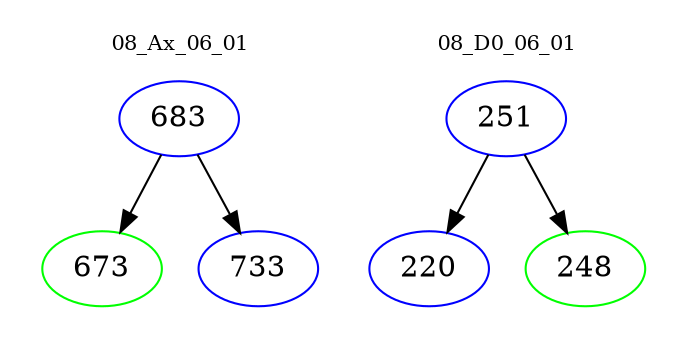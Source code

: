 digraph{
subgraph cluster_0 {
color = white
label = "08_Ax_06_01";
fontsize=10;
T0_683 [label="683", color="blue"]
T0_683 -> T0_673 [color="black"]
T0_673 [label="673", color="green"]
T0_683 -> T0_733 [color="black"]
T0_733 [label="733", color="blue"]
}
subgraph cluster_1 {
color = white
label = "08_D0_06_01";
fontsize=10;
T1_251 [label="251", color="blue"]
T1_251 -> T1_220 [color="black"]
T1_220 [label="220", color="blue"]
T1_251 -> T1_248 [color="black"]
T1_248 [label="248", color="green"]
}
}
